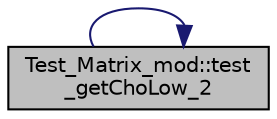 digraph "Test_Matrix_mod::test_getChoLow_2"
{
 // LATEX_PDF_SIZE
  edge [fontname="Helvetica",fontsize="10",labelfontname="Helvetica",labelfontsize="10"];
  node [fontname="Helvetica",fontsize="10",shape=record];
  rankdir="LR";
  Node1 [label="Test_Matrix_mod::test\l_getChoLow_2",height=0.2,width=0.4,color="black", fillcolor="grey75", style="filled", fontcolor="black",tooltip="The first element of ChoDia must be set to a negative value, if the input matrix is non-positive-defi..."];
  Node1 -> Node1 [color="midnightblue",fontsize="10",style="solid",fontname="Helvetica"];
}
